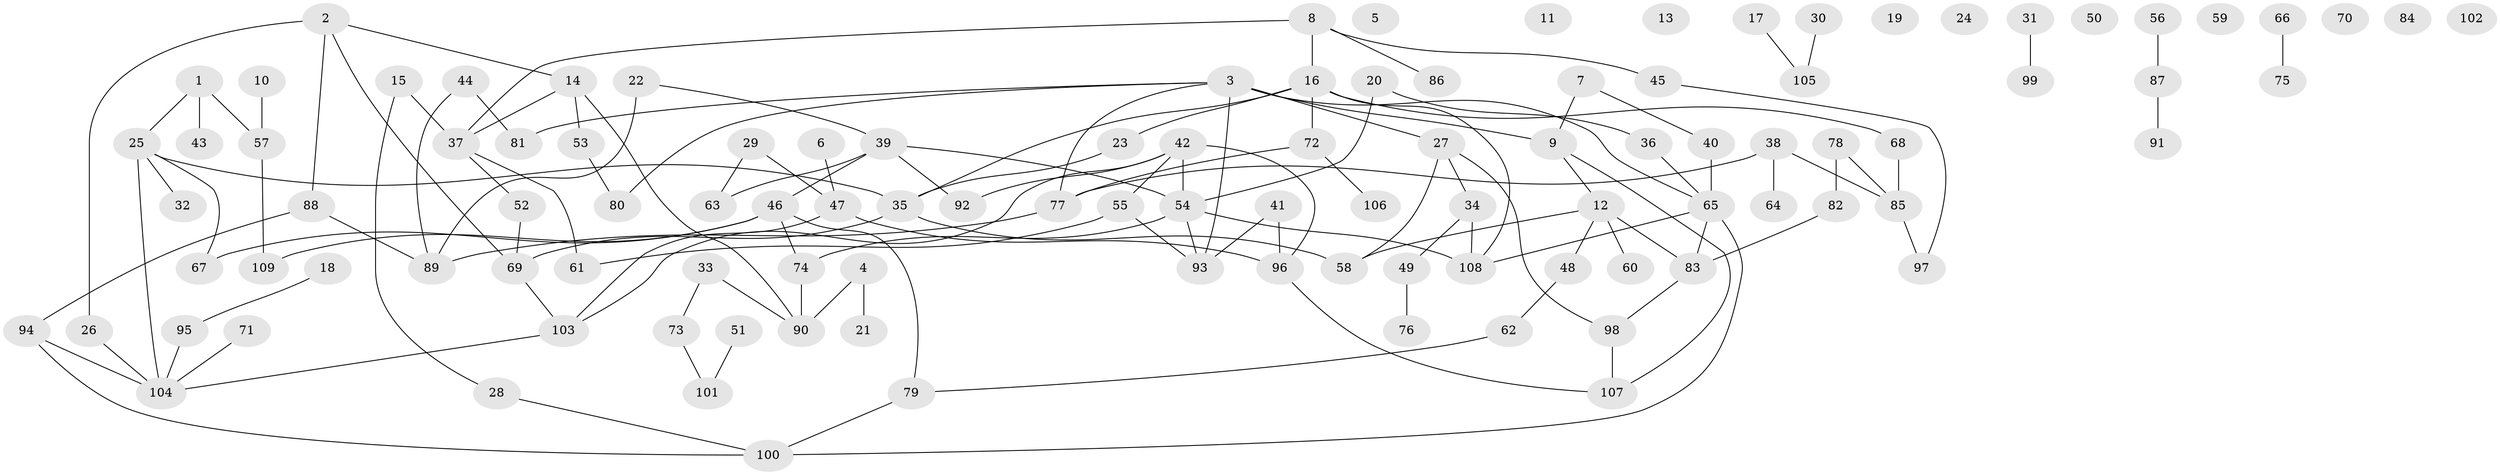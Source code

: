 // Generated by graph-tools (version 1.1) at 2025/49/03/09/25 03:49:09]
// undirected, 109 vertices, 133 edges
graph export_dot {
graph [start="1"]
  node [color=gray90,style=filled];
  1;
  2;
  3;
  4;
  5;
  6;
  7;
  8;
  9;
  10;
  11;
  12;
  13;
  14;
  15;
  16;
  17;
  18;
  19;
  20;
  21;
  22;
  23;
  24;
  25;
  26;
  27;
  28;
  29;
  30;
  31;
  32;
  33;
  34;
  35;
  36;
  37;
  38;
  39;
  40;
  41;
  42;
  43;
  44;
  45;
  46;
  47;
  48;
  49;
  50;
  51;
  52;
  53;
  54;
  55;
  56;
  57;
  58;
  59;
  60;
  61;
  62;
  63;
  64;
  65;
  66;
  67;
  68;
  69;
  70;
  71;
  72;
  73;
  74;
  75;
  76;
  77;
  78;
  79;
  80;
  81;
  82;
  83;
  84;
  85;
  86;
  87;
  88;
  89;
  90;
  91;
  92;
  93;
  94;
  95;
  96;
  97;
  98;
  99;
  100;
  101;
  102;
  103;
  104;
  105;
  106;
  107;
  108;
  109;
  1 -- 25;
  1 -- 43;
  1 -- 57;
  2 -- 14;
  2 -- 26;
  2 -- 69;
  2 -- 88;
  3 -- 9;
  3 -- 27;
  3 -- 65;
  3 -- 77;
  3 -- 80;
  3 -- 81;
  3 -- 93;
  4 -- 21;
  4 -- 90;
  6 -- 47;
  7 -- 9;
  7 -- 40;
  8 -- 16;
  8 -- 37;
  8 -- 45;
  8 -- 86;
  9 -- 12;
  9 -- 107;
  10 -- 57;
  12 -- 48;
  12 -- 58;
  12 -- 60;
  12 -- 83;
  14 -- 37;
  14 -- 53;
  14 -- 90;
  15 -- 28;
  15 -- 37;
  16 -- 23;
  16 -- 35;
  16 -- 68;
  16 -- 72;
  16 -- 108;
  17 -- 105;
  18 -- 95;
  20 -- 36;
  20 -- 54;
  22 -- 39;
  22 -- 89;
  23 -- 35;
  25 -- 32;
  25 -- 35;
  25 -- 67;
  25 -- 104;
  26 -- 104;
  27 -- 34;
  27 -- 58;
  27 -- 98;
  28 -- 100;
  29 -- 47;
  29 -- 63;
  30 -- 105;
  31 -- 99;
  33 -- 73;
  33 -- 90;
  34 -- 49;
  34 -- 108;
  35 -- 58;
  35 -- 69;
  36 -- 65;
  37 -- 52;
  37 -- 61;
  38 -- 64;
  38 -- 77;
  38 -- 85;
  39 -- 46;
  39 -- 54;
  39 -- 63;
  39 -- 92;
  40 -- 65;
  41 -- 93;
  41 -- 96;
  42 -- 54;
  42 -- 55;
  42 -- 92;
  42 -- 96;
  42 -- 103;
  44 -- 81;
  44 -- 89;
  45 -- 97;
  46 -- 67;
  46 -- 74;
  46 -- 79;
  46 -- 109;
  47 -- 96;
  47 -- 103;
  48 -- 62;
  49 -- 76;
  51 -- 101;
  52 -- 69;
  53 -- 80;
  54 -- 74;
  54 -- 93;
  54 -- 108;
  55 -- 61;
  55 -- 93;
  56 -- 87;
  57 -- 109;
  62 -- 79;
  65 -- 83;
  65 -- 100;
  65 -- 108;
  66 -- 75;
  68 -- 85;
  69 -- 103;
  71 -- 104;
  72 -- 77;
  72 -- 106;
  73 -- 101;
  74 -- 90;
  77 -- 89;
  78 -- 82;
  78 -- 85;
  79 -- 100;
  82 -- 83;
  83 -- 98;
  85 -- 97;
  87 -- 91;
  88 -- 89;
  88 -- 94;
  94 -- 100;
  94 -- 104;
  95 -- 104;
  96 -- 107;
  98 -- 107;
  103 -- 104;
}

